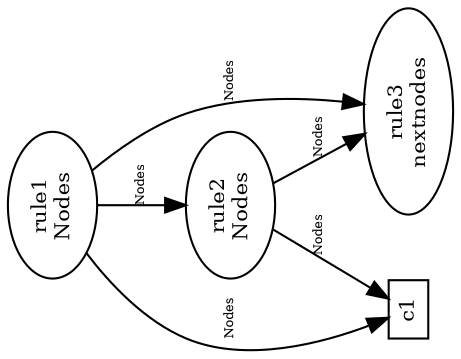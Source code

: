 digraph dotvisitor {
	rotate=90;
	node [fontsize=10,height="0.1", width="0.1"];
	edge [fontsize=6];
	c1 [label="c1",shape=box];
	rule3 [label="rule3\nnextnodes"];
	rule2 [label="rule2\nNodes"];
	rule2 -> rule3 [label="Nodes"];
	rule2 -> c1 [label="Nodes"];
	rule1 [label="rule1\nNodes"];
	rule1 -> rule2 [label="Nodes"];
	rule1 -> rule3 [label="Nodes"];
	rule1 -> c1 [label="Nodes"];
}

